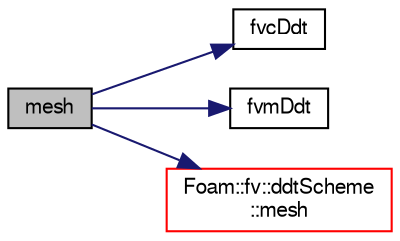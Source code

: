 digraph "mesh"
{
  bgcolor="transparent";
  edge [fontname="FreeSans",fontsize="10",labelfontname="FreeSans",labelfontsize="10"];
  node [fontname="FreeSans",fontsize="10",shape=record];
  rankdir="LR";
  Node4 [label="mesh",height=0.2,width=0.4,color="black", fillcolor="grey75", style="filled", fontcolor="black"];
  Node4 -> Node5 [color="midnightblue",fontsize="10",style="solid",fontname="FreeSans"];
  Node5 [label="fvcDdt",height=0.2,width=0.4,color="black",URL="$a22470.html#a2b9a1541ce06c457e16e2cb676f67e46"];
  Node4 -> Node6 [color="midnightblue",fontsize="10",style="solid",fontname="FreeSans"];
  Node6 [label="fvmDdt",height=0.2,width=0.4,color="black",URL="$a22470.html#a8602a98a4ac41054bb3dcf8adc93b94b"];
  Node4 -> Node7 [color="midnightblue",fontsize="10",style="solid",fontname="FreeSans"];
  Node7 [label="Foam::fv::ddtScheme\l::mesh",height=0.2,width=0.4,color="red",URL="$a22486.html#a470f06cfb9b6ee887cd85d63de275607",tooltip="Return mesh reference. "];
}
